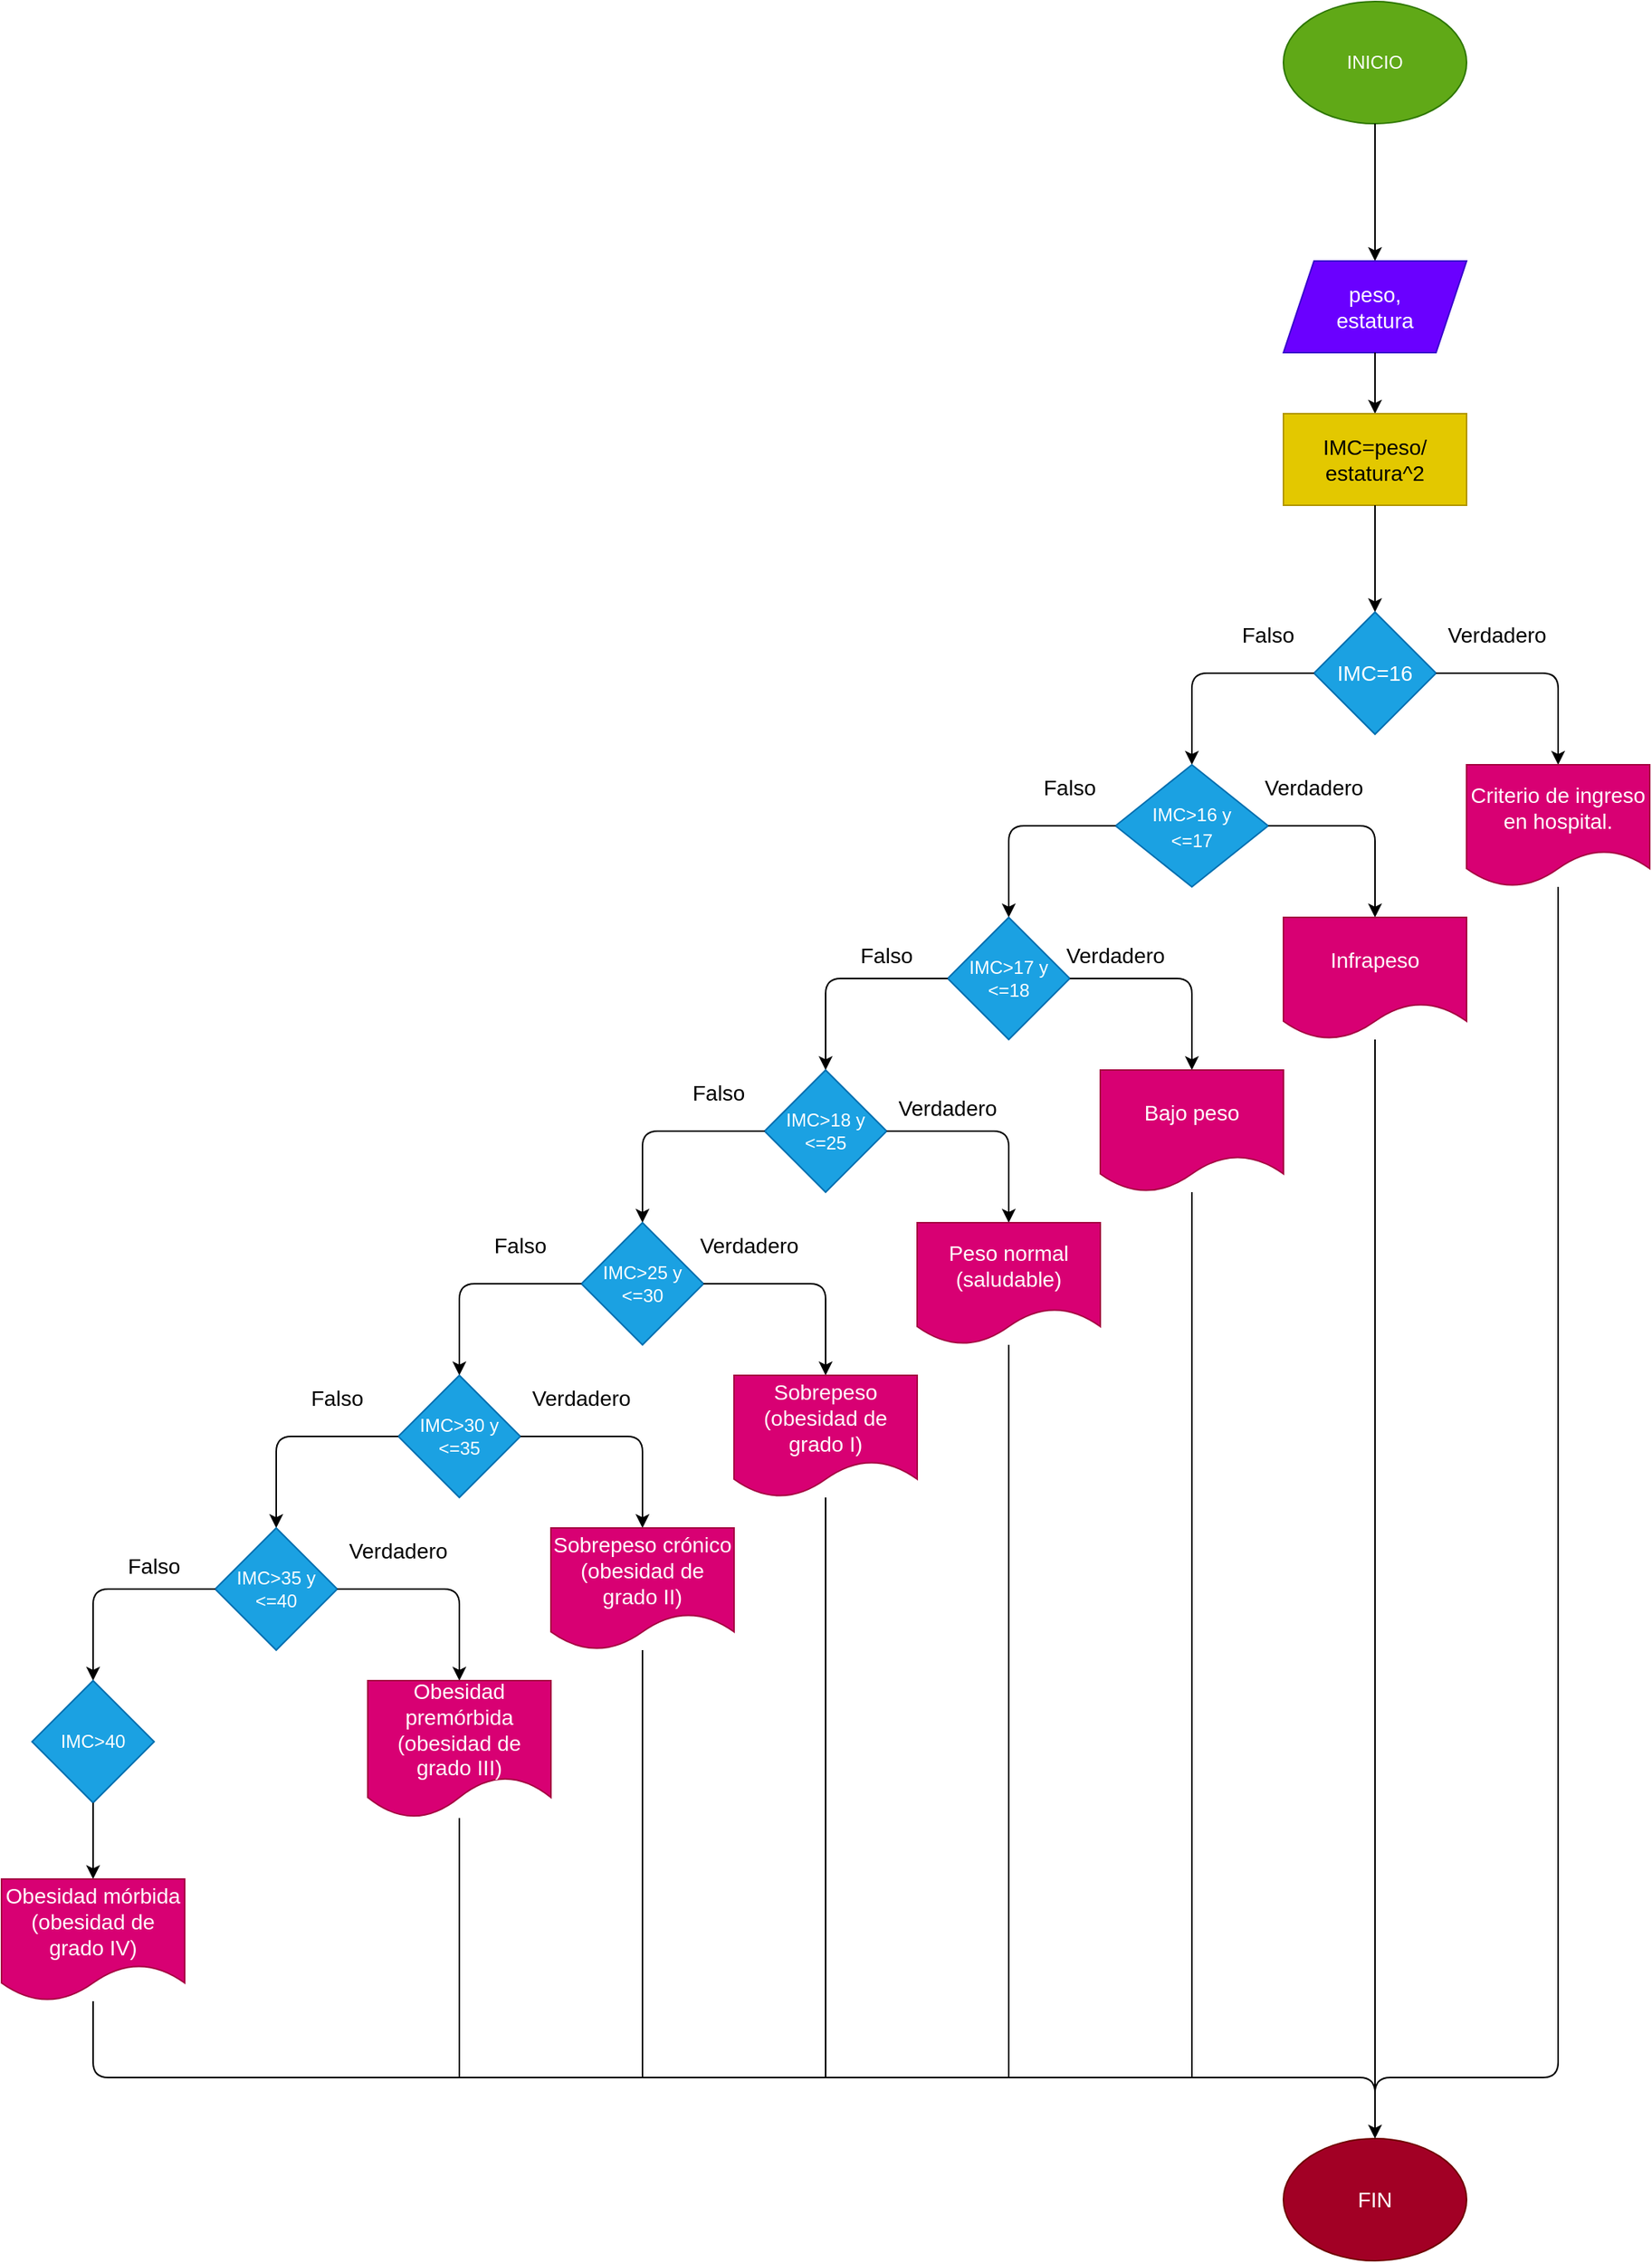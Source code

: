 <mxfile>
    <diagram id="t7wADc9tl3-QlLpk4k2p" name="Página-1">
        <mxGraphModel dx="1452" dy="409" grid="1" gridSize="10" guides="1" tooltips="1" connect="1" arrows="1" fold="1" page="1" pageScale="1" pageWidth="827" pageHeight="1169" math="0" shadow="0">
            <root>
                <mxCell id="0"/>
                <mxCell id="1" parent="0"/>
                <mxCell id="2" value="INICIO" style="ellipse;whiteSpace=wrap;html=1;fillColor=#60a917;fontColor=#ffffff;strokeColor=#2D7600;" vertex="1" parent="1">
                    <mxGeometry x="260" y="40" width="120" height="80" as="geometry"/>
                </mxCell>
                <mxCell id="3" value="" style="endArrow=classic;html=1;fontSize=14;exitX=0.5;exitY=1;exitDx=0;exitDy=0;" edge="1" parent="1" source="2" target="4">
                    <mxGeometry width="50" height="50" relative="1" as="geometry">
                        <mxPoint x="300" y="150" as="sourcePoint"/>
                        <mxPoint x="320" y="200" as="targetPoint"/>
                    </mxGeometry>
                </mxCell>
                <mxCell id="4" value="peso,&lt;br&gt;estatura" style="shape=parallelogram;perimeter=parallelogramPerimeter;whiteSpace=wrap;html=1;fixedSize=1;fontSize=14;fillColor=#6a00ff;fontColor=#ffffff;strokeColor=#3700CC;" vertex="1" parent="1">
                    <mxGeometry x="260" y="210" width="120" height="60" as="geometry"/>
                </mxCell>
                <mxCell id="5" value="" style="endArrow=classic;html=1;fontSize=14;exitX=0.5;exitY=1;exitDx=0;exitDy=0;" edge="1" parent="1" source="4" target="6">
                    <mxGeometry width="50" height="50" relative="1" as="geometry">
                        <mxPoint x="300" y="300" as="sourcePoint"/>
                        <mxPoint x="320" y="320" as="targetPoint"/>
                    </mxGeometry>
                </mxCell>
                <mxCell id="6" value="IMC=peso/&lt;br&gt;estatura^2" style="rounded=0;whiteSpace=wrap;html=1;fontSize=14;fillColor=#e3c800;fontColor=#000000;strokeColor=#B09500;" vertex="1" parent="1">
                    <mxGeometry x="260" y="310" width="120" height="60" as="geometry"/>
                </mxCell>
                <mxCell id="7" value="" style="endArrow=classic;html=1;fontSize=14;exitX=0.5;exitY=1;exitDx=0;exitDy=0;" edge="1" parent="1" source="6" target="8">
                    <mxGeometry width="50" height="50" relative="1" as="geometry">
                        <mxPoint x="300" y="450" as="sourcePoint"/>
                        <mxPoint x="320" y="440" as="targetPoint"/>
                    </mxGeometry>
                </mxCell>
                <mxCell id="8" value="IMC=16" style="rhombus;whiteSpace=wrap;html=1;fontSize=14;fillColor=#1ba1e2;fontColor=#ffffff;strokeColor=#006EAF;" vertex="1" parent="1">
                    <mxGeometry x="280" y="440" width="80" height="80" as="geometry"/>
                </mxCell>
                <mxCell id="9" value="" style="endArrow=classic;html=1;fontSize=14;exitX=1;exitY=0.5;exitDx=0;exitDy=0;" edge="1" parent="1" source="8" target="10">
                    <mxGeometry width="50" height="50" relative="1" as="geometry">
                        <mxPoint x="300" y="450" as="sourcePoint"/>
                        <mxPoint x="420" y="500" as="targetPoint"/>
                        <Array as="points">
                            <mxPoint x="440" y="480"/>
                        </Array>
                    </mxGeometry>
                </mxCell>
                <mxCell id="10" value="Criterio de ingreso en hospital." style="shape=document;whiteSpace=wrap;html=1;boundedLbl=1;fontSize=14;fillColor=#d80073;fontColor=#ffffff;strokeColor=#A50040;" vertex="1" parent="1">
                    <mxGeometry x="380" y="540" width="120" height="80" as="geometry"/>
                </mxCell>
                <mxCell id="12" value="" style="endArrow=classic;html=1;fontSize=14;exitX=0;exitY=0.5;exitDx=0;exitDy=0;" edge="1" parent="1" source="8" target="13">
                    <mxGeometry width="50" height="50" relative="1" as="geometry">
                        <mxPoint x="180" y="450" as="sourcePoint"/>
                        <mxPoint x="180" y="510" as="targetPoint"/>
                        <Array as="points">
                            <mxPoint x="200" y="480"/>
                        </Array>
                    </mxGeometry>
                </mxCell>
                <mxCell id="13" value="&lt;font style=&quot;font-size: 12px&quot;&gt;IMC&amp;gt;16 y &lt;br&gt;&amp;lt;=17&lt;/font&gt;" style="rhombus;whiteSpace=wrap;html=1;fontSize=14;fillColor=#1ba1e2;fontColor=#ffffff;strokeColor=#006EAF;" vertex="1" parent="1">
                    <mxGeometry x="150" y="540" width="100" height="80" as="geometry"/>
                </mxCell>
                <mxCell id="15" value="" style="endArrow=classic;html=1;fontSize=14;exitX=1;exitY=0.5;exitDx=0;exitDy=0;" edge="1" parent="1" source="13" target="16">
                    <mxGeometry width="50" height="50" relative="1" as="geometry">
                        <mxPoint x="180" y="650" as="sourcePoint"/>
                        <mxPoint x="320" y="640" as="targetPoint"/>
                        <Array as="points">
                            <mxPoint x="320" y="580"/>
                        </Array>
                    </mxGeometry>
                </mxCell>
                <mxCell id="16" value="Infrapeso" style="shape=document;whiteSpace=wrap;html=1;boundedLbl=1;fontSize=14;fillColor=#d80073;fontColor=#ffffff;strokeColor=#A50040;" vertex="1" parent="1">
                    <mxGeometry x="260" y="640" width="120" height="80" as="geometry"/>
                </mxCell>
                <mxCell id="18" value="" style="endArrow=classic;html=1;fontSize=14;exitX=0;exitY=0.5;exitDx=0;exitDy=0;" edge="1" parent="1" source="13" target="20">
                    <mxGeometry width="50" height="50" relative="1" as="geometry">
                        <mxPoint x="180" y="640" as="sourcePoint"/>
                        <mxPoint x="80" y="640" as="targetPoint"/>
                        <Array as="points">
                            <mxPoint x="80" y="580"/>
                        </Array>
                    </mxGeometry>
                </mxCell>
                <mxCell id="20" value="IMC&amp;gt;17 y &amp;lt;=18" style="rhombus;whiteSpace=wrap;html=1;fontSize=12;fillColor=#1ba1e2;fontColor=#ffffff;strokeColor=#006EAF;" vertex="1" parent="1">
                    <mxGeometry x="40" y="640" width="80" height="80" as="geometry"/>
                </mxCell>
                <mxCell id="21" value="" style="endArrow=classic;html=1;fontSize=12;exitX=1;exitY=0.5;exitDx=0;exitDy=0;" edge="1" parent="1" source="20" target="22">
                    <mxGeometry width="50" height="50" relative="1" as="geometry">
                        <mxPoint x="180" y="760" as="sourcePoint"/>
                        <mxPoint x="200" y="760" as="targetPoint"/>
                        <Array as="points">
                            <mxPoint x="200" y="680"/>
                        </Array>
                    </mxGeometry>
                </mxCell>
                <mxCell id="22" value="&lt;font style=&quot;font-size: 14px&quot;&gt;Bajo peso&lt;/font&gt;" style="shape=document;whiteSpace=wrap;html=1;boundedLbl=1;fontSize=12;fillColor=#d80073;fontColor=#ffffff;strokeColor=#A50040;" vertex="1" parent="1">
                    <mxGeometry x="140" y="740" width="120" height="80" as="geometry"/>
                </mxCell>
                <mxCell id="23" value="" style="endArrow=classic;html=1;fontSize=12;exitX=0;exitY=0.5;exitDx=0;exitDy=0;" edge="1" parent="1" source="20" target="24">
                    <mxGeometry width="50" height="50" relative="1" as="geometry">
                        <mxPoint x="70" y="760" as="sourcePoint"/>
                        <mxPoint x="-40" y="760" as="targetPoint"/>
                        <Array as="points">
                            <mxPoint x="-40" y="680"/>
                        </Array>
                    </mxGeometry>
                </mxCell>
                <mxCell id="24" value="IMC&amp;gt;18 y &amp;lt;=25" style="rhombus;whiteSpace=wrap;html=1;fontSize=12;fillColor=#1ba1e2;fontColor=#ffffff;strokeColor=#006EAF;" vertex="1" parent="1">
                    <mxGeometry x="-80" y="740" width="80" height="80" as="geometry"/>
                </mxCell>
                <mxCell id="25" value="" style="endArrow=classic;html=1;fontSize=12;exitX=1;exitY=0.5;exitDx=0;exitDy=0;" edge="1" parent="1" source="24" target="26">
                    <mxGeometry width="50" height="50" relative="1" as="geometry">
                        <mxPoint x="70" y="750" as="sourcePoint"/>
                        <mxPoint x="80" y="840" as="targetPoint"/>
                        <Array as="points">
                            <mxPoint x="80" y="780"/>
                        </Array>
                    </mxGeometry>
                </mxCell>
                <mxCell id="26" value="&lt;span style=&quot;font-size: 14px&quot;&gt;Peso normal (saludable)&lt;/span&gt;" style="shape=document;whiteSpace=wrap;html=1;boundedLbl=1;fontSize=12;fillColor=#d80073;fontColor=#ffffff;strokeColor=#A50040;" vertex="1" parent="1">
                    <mxGeometry x="20" y="840" width="120" height="80" as="geometry"/>
                </mxCell>
                <mxCell id="27" value="" style="endArrow=classic;html=1;fontSize=12;exitX=0;exitY=0.5;exitDx=0;exitDy=0;" edge="1" parent="1" source="24" target="28">
                    <mxGeometry width="50" height="50" relative="1" as="geometry">
                        <mxPoint x="-60" y="810" as="sourcePoint"/>
                        <mxPoint x="-160" y="840" as="targetPoint"/>
                        <Array as="points">
                            <mxPoint x="-160" y="780"/>
                        </Array>
                    </mxGeometry>
                </mxCell>
                <mxCell id="28" value="IMC&amp;gt;25 y &amp;lt;=30" style="rhombus;whiteSpace=wrap;html=1;fontSize=12;fillColor=#1ba1e2;fontColor=#ffffff;strokeColor=#006EAF;" vertex="1" parent="1">
                    <mxGeometry x="-200" y="840" width="80" height="80" as="geometry"/>
                </mxCell>
                <mxCell id="29" value="" style="endArrow=classic;html=1;fontSize=12;exitX=1;exitY=0.5;exitDx=0;exitDy=0;" edge="1" parent="1" source="28" target="30">
                    <mxGeometry width="50" height="50" relative="1" as="geometry">
                        <mxPoint x="-60" y="960" as="sourcePoint"/>
                        <mxPoint x="-40" y="940" as="targetPoint"/>
                        <Array as="points">
                            <mxPoint x="-40" y="880"/>
                        </Array>
                    </mxGeometry>
                </mxCell>
                <mxCell id="30" value="&lt;font style=&quot;font-size: 14px&quot;&gt;Sobrepeso (obesidad de grado I)&lt;/font&gt;" style="shape=document;whiteSpace=wrap;html=1;boundedLbl=1;fontSize=12;fillColor=#d80073;fontColor=#ffffff;strokeColor=#A50040;" vertex="1" parent="1">
                    <mxGeometry x="-100" y="940" width="120" height="80" as="geometry"/>
                </mxCell>
                <mxCell id="31" value="" style="endArrow=classic;html=1;fontSize=12;exitX=0;exitY=0.5;exitDx=0;exitDy=0;" edge="1" parent="1" source="28" target="32">
                    <mxGeometry width="50" height="50" relative="1" as="geometry">
                        <mxPoint x="-210" y="960" as="sourcePoint"/>
                        <mxPoint x="-280" y="940" as="targetPoint"/>
                        <Array as="points">
                            <mxPoint x="-280" y="880"/>
                        </Array>
                    </mxGeometry>
                </mxCell>
                <mxCell id="32" value="IMC&amp;gt;30 y &amp;lt;=35" style="rhombus;whiteSpace=wrap;html=1;fontSize=12;fillColor=#1ba1e2;fontColor=#ffffff;strokeColor=#006EAF;" vertex="1" parent="1">
                    <mxGeometry x="-320" y="940" width="80" height="80" as="geometry"/>
                </mxCell>
                <mxCell id="33" value="" style="endArrow=classic;html=1;fontSize=12;exitX=1;exitY=0.5;exitDx=0;exitDy=0;" edge="1" parent="1" source="32" target="34">
                    <mxGeometry width="50" height="50" relative="1" as="geometry">
                        <mxPoint x="-210" y="1000" as="sourcePoint"/>
                        <mxPoint x="-160" y="1040" as="targetPoint"/>
                        <Array as="points">
                            <mxPoint x="-160" y="980"/>
                        </Array>
                    </mxGeometry>
                </mxCell>
                <mxCell id="34" value="&lt;font style=&quot;font-size: 14px&quot;&gt;Sobrepeso crónico (obesidad de grado II)&lt;/font&gt;" style="shape=document;whiteSpace=wrap;html=1;boundedLbl=1;fontSize=12;fillColor=#d80073;fontColor=#ffffff;strokeColor=#A50040;" vertex="1" parent="1">
                    <mxGeometry x="-220" y="1040" width="120" height="80" as="geometry"/>
                </mxCell>
                <mxCell id="35" value="" style="endArrow=classic;html=1;fontSize=12;exitX=0;exitY=0.5;exitDx=0;exitDy=0;" edge="1" parent="1" source="32" target="36">
                    <mxGeometry width="50" height="50" relative="1" as="geometry">
                        <mxPoint x="-420" y="1000" as="sourcePoint"/>
                        <mxPoint x="-400" y="1040" as="targetPoint"/>
                        <Array as="points">
                            <mxPoint x="-400" y="980"/>
                        </Array>
                    </mxGeometry>
                </mxCell>
                <mxCell id="36" value="IMC&amp;gt;35 y &amp;lt;=40" style="rhombus;whiteSpace=wrap;html=1;fontSize=12;fillColor=#1ba1e2;fontColor=#ffffff;strokeColor=#006EAF;" vertex="1" parent="1">
                    <mxGeometry x="-440" y="1040" width="80" height="80" as="geometry"/>
                </mxCell>
                <mxCell id="37" value="" style="endArrow=classic;html=1;fontSize=12;exitX=1;exitY=0.5;exitDx=0;exitDy=0;" edge="1" parent="1" source="36" target="38">
                    <mxGeometry width="50" height="50" relative="1" as="geometry">
                        <mxPoint x="-420" y="1210" as="sourcePoint"/>
                        <mxPoint x="-280" y="1140" as="targetPoint"/>
                        <Array as="points">
                            <mxPoint x="-280" y="1080"/>
                        </Array>
                    </mxGeometry>
                </mxCell>
                <mxCell id="38" value="&lt;div&gt;&lt;font style=&quot;font-size: 14px&quot;&gt;Obesidad premórbida (obesidad de grado&amp;nbsp;&lt;span&gt;III)&lt;/span&gt;&lt;/font&gt;&lt;/div&gt;" style="shape=document;whiteSpace=wrap;html=1;boundedLbl=1;fontSize=12;fillColor=#d80073;fontColor=#ffffff;strokeColor=#A50040;" vertex="1" parent="1">
                    <mxGeometry x="-340" y="1140" width="120" height="90" as="geometry"/>
                </mxCell>
                <mxCell id="39" value="" style="endArrow=classic;html=1;fontSize=12;exitX=0;exitY=0.5;exitDx=0;exitDy=0;" edge="1" parent="1" source="36" target="40">
                    <mxGeometry width="50" height="50" relative="1" as="geometry">
                        <mxPoint x="-540" y="1210" as="sourcePoint"/>
                        <mxPoint x="-520" y="1140" as="targetPoint"/>
                        <Array as="points">
                            <mxPoint x="-520" y="1080"/>
                        </Array>
                    </mxGeometry>
                </mxCell>
                <mxCell id="40" value="IMC&amp;gt;40" style="rhombus;whiteSpace=wrap;html=1;fontSize=12;fillColor=#1ba1e2;fontColor=#ffffff;strokeColor=#006EAF;" vertex="1" parent="1">
                    <mxGeometry x="-560" y="1140" width="80" height="80" as="geometry"/>
                </mxCell>
                <mxCell id="41" value="" style="endArrow=classic;html=1;fontSize=12;exitX=0.5;exitY=1;exitDx=0;exitDy=0;" edge="1" parent="1" source="40" target="42">
                    <mxGeometry width="50" height="50" relative="1" as="geometry">
                        <mxPoint x="-540" y="1210" as="sourcePoint"/>
                        <mxPoint x="-520" y="1280" as="targetPoint"/>
                    </mxGeometry>
                </mxCell>
                <mxCell id="42" value="&lt;div&gt;&lt;font style=&quot;font-size: 14px&quot;&gt;Obesidad mórbida (obesidad de grado&amp;nbsp;&lt;span&gt;IV)&lt;/span&gt;&lt;/font&gt;&lt;/div&gt;" style="shape=document;whiteSpace=wrap;html=1;boundedLbl=1;fontSize=12;fillColor=#d80073;fontColor=#ffffff;strokeColor=#A50040;" vertex="1" parent="1">
                    <mxGeometry x="-580" y="1270" width="120" height="80" as="geometry"/>
                </mxCell>
                <mxCell id="43" value="FIN" style="ellipse;whiteSpace=wrap;html=1;fontSize=14;fillColor=#a20025;fontColor=#ffffff;strokeColor=#6F0000;" vertex="1" parent="1">
                    <mxGeometry x="260" y="1440" width="120" height="80" as="geometry"/>
                </mxCell>
                <mxCell id="44" value="" style="endArrow=classic;html=1;fontSize=14;entryX=0.5;entryY=0;entryDx=0;entryDy=0;" edge="1" parent="1" source="42" target="43">
                    <mxGeometry width="50" height="50" relative="1" as="geometry">
                        <mxPoint x="-410" y="1400" as="sourcePoint"/>
                        <mxPoint x="-70" y="1400" as="targetPoint"/>
                        <Array as="points">
                            <mxPoint x="-520" y="1400"/>
                            <mxPoint x="320" y="1400"/>
                        </Array>
                    </mxGeometry>
                </mxCell>
                <mxCell id="45" value="" style="endArrow=none;html=1;fontSize=14;" edge="1" parent="1" target="38">
                    <mxGeometry width="50" height="50" relative="1" as="geometry">
                        <mxPoint x="-280" y="1400" as="sourcePoint"/>
                        <mxPoint x="-350" y="1300" as="targetPoint"/>
                    </mxGeometry>
                </mxCell>
                <mxCell id="46" value="" style="endArrow=none;html=1;fontSize=14;" edge="1" parent="1" target="34">
                    <mxGeometry width="50" height="50" relative="1" as="geometry">
                        <mxPoint x="-160" y="1400" as="sourcePoint"/>
                        <mxPoint x="-120" y="1240" as="targetPoint"/>
                    </mxGeometry>
                </mxCell>
                <mxCell id="47" value="" style="endArrow=none;html=1;fontSize=14;" edge="1" parent="1" target="30">
                    <mxGeometry width="50" height="50" relative="1" as="geometry">
                        <mxPoint x="-40" y="1400" as="sourcePoint"/>
                        <mxPoint x="180" y="1140" as="targetPoint"/>
                    </mxGeometry>
                </mxCell>
                <mxCell id="48" value="" style="endArrow=none;html=1;fontSize=14;" edge="1" parent="1" target="26">
                    <mxGeometry width="50" height="50" relative="1" as="geometry">
                        <mxPoint x="80" y="1400" as="sourcePoint"/>
                        <mxPoint x="180" y="930" as="targetPoint"/>
                    </mxGeometry>
                </mxCell>
                <mxCell id="49" value="" style="endArrow=none;html=1;fontSize=14;" edge="1" parent="1" target="22">
                    <mxGeometry width="50" height="50" relative="1" as="geometry">
                        <mxPoint x="200" y="1400" as="sourcePoint"/>
                        <mxPoint x="180" y="930" as="targetPoint"/>
                    </mxGeometry>
                </mxCell>
                <mxCell id="50" value="" style="endArrow=none;html=1;fontSize=14;" edge="1" parent="1" target="16">
                    <mxGeometry width="50" height="50" relative="1" as="geometry">
                        <mxPoint x="320" y="1420" as="sourcePoint"/>
                        <mxPoint x="300" y="770" as="targetPoint"/>
                    </mxGeometry>
                </mxCell>
                <mxCell id="51" value="" style="endArrow=none;html=1;fontSize=14;" edge="1" parent="1" target="10">
                    <mxGeometry width="50" height="50" relative="1" as="geometry">
                        <mxPoint x="320" y="1420" as="sourcePoint"/>
                        <mxPoint x="450" y="660" as="targetPoint"/>
                        <Array as="points">
                            <mxPoint x="320" y="1400"/>
                            <mxPoint x="440" y="1400"/>
                        </Array>
                    </mxGeometry>
                </mxCell>
                <mxCell id="52" value="Verdadero" style="text;html=1;strokeColor=none;fillColor=none;align=center;verticalAlign=middle;whiteSpace=wrap;rounded=0;fontSize=14;" vertex="1" parent="1">
                    <mxGeometry x="370" y="440" width="60" height="30" as="geometry"/>
                </mxCell>
                <mxCell id="54" value="Verdadero" style="text;html=1;strokeColor=none;fillColor=none;align=center;verticalAlign=middle;whiteSpace=wrap;rounded=0;fontSize=14;" vertex="1" parent="1">
                    <mxGeometry x="250" y="540" width="60" height="30" as="geometry"/>
                </mxCell>
                <mxCell id="55" value="Verdadero" style="text;html=1;strokeColor=none;fillColor=none;align=center;verticalAlign=middle;whiteSpace=wrap;rounded=0;fontSize=14;" vertex="1" parent="1">
                    <mxGeometry x="120" y="650" width="60" height="30" as="geometry"/>
                </mxCell>
                <mxCell id="56" value="Verdadero" style="text;html=1;strokeColor=none;fillColor=none;align=center;verticalAlign=middle;whiteSpace=wrap;rounded=0;fontSize=14;" vertex="1" parent="1">
                    <mxGeometry x="10" y="750" width="60" height="30" as="geometry"/>
                </mxCell>
                <mxCell id="57" value="Verdadero" style="text;html=1;strokeColor=none;fillColor=none;align=center;verticalAlign=middle;whiteSpace=wrap;rounded=0;fontSize=14;" vertex="1" parent="1">
                    <mxGeometry x="-120" y="840" width="60" height="30" as="geometry"/>
                </mxCell>
                <mxCell id="58" value="Verdadero" style="text;html=1;strokeColor=none;fillColor=none;align=center;verticalAlign=middle;whiteSpace=wrap;rounded=0;fontSize=14;" vertex="1" parent="1">
                    <mxGeometry x="-230" y="940" width="60" height="30" as="geometry"/>
                </mxCell>
                <mxCell id="59" value="Verdadero" style="text;html=1;strokeColor=none;fillColor=none;align=center;verticalAlign=middle;whiteSpace=wrap;rounded=0;fontSize=14;" vertex="1" parent="1">
                    <mxGeometry x="-350" y="1040" width="60" height="30" as="geometry"/>
                </mxCell>
                <mxCell id="60" value="Falso" style="text;html=1;strokeColor=none;fillColor=none;align=center;verticalAlign=middle;whiteSpace=wrap;rounded=0;fontSize=14;" vertex="1" parent="1">
                    <mxGeometry x="-510" y="1050" width="60" height="30" as="geometry"/>
                </mxCell>
                <mxCell id="61" value="Falso" style="text;html=1;strokeColor=none;fillColor=none;align=center;verticalAlign=middle;whiteSpace=wrap;rounded=0;fontSize=14;" vertex="1" parent="1">
                    <mxGeometry x="-270" y="840" width="60" height="30" as="geometry"/>
                </mxCell>
                <mxCell id="62" value="Falso" style="text;html=1;strokeColor=none;fillColor=none;align=center;verticalAlign=middle;whiteSpace=wrap;rounded=0;fontSize=14;" vertex="1" parent="1">
                    <mxGeometry x="-140" y="740" width="60" height="30" as="geometry"/>
                </mxCell>
                <mxCell id="63" value="Falso" style="text;html=1;strokeColor=none;fillColor=none;align=center;verticalAlign=middle;whiteSpace=wrap;rounded=0;fontSize=14;" vertex="1" parent="1">
                    <mxGeometry x="-30" y="650" width="60" height="30" as="geometry"/>
                </mxCell>
                <mxCell id="64" value="Falso" style="text;html=1;strokeColor=none;fillColor=none;align=center;verticalAlign=middle;whiteSpace=wrap;rounded=0;fontSize=14;" vertex="1" parent="1">
                    <mxGeometry x="90" y="540" width="60" height="30" as="geometry"/>
                </mxCell>
                <mxCell id="65" value="Falso" style="text;html=1;strokeColor=none;fillColor=none;align=center;verticalAlign=middle;whiteSpace=wrap;rounded=0;fontSize=14;" vertex="1" parent="1">
                    <mxGeometry x="220" y="435" width="60" height="40" as="geometry"/>
                </mxCell>
                <mxCell id="66" value="Falso" style="text;html=1;strokeColor=none;fillColor=none;align=center;verticalAlign=middle;whiteSpace=wrap;rounded=0;fontSize=14;" vertex="1" parent="1">
                    <mxGeometry x="-390" y="940" width="60" height="30" as="geometry"/>
                </mxCell>
            </root>
        </mxGraphModel>
    </diagram>
</mxfile>